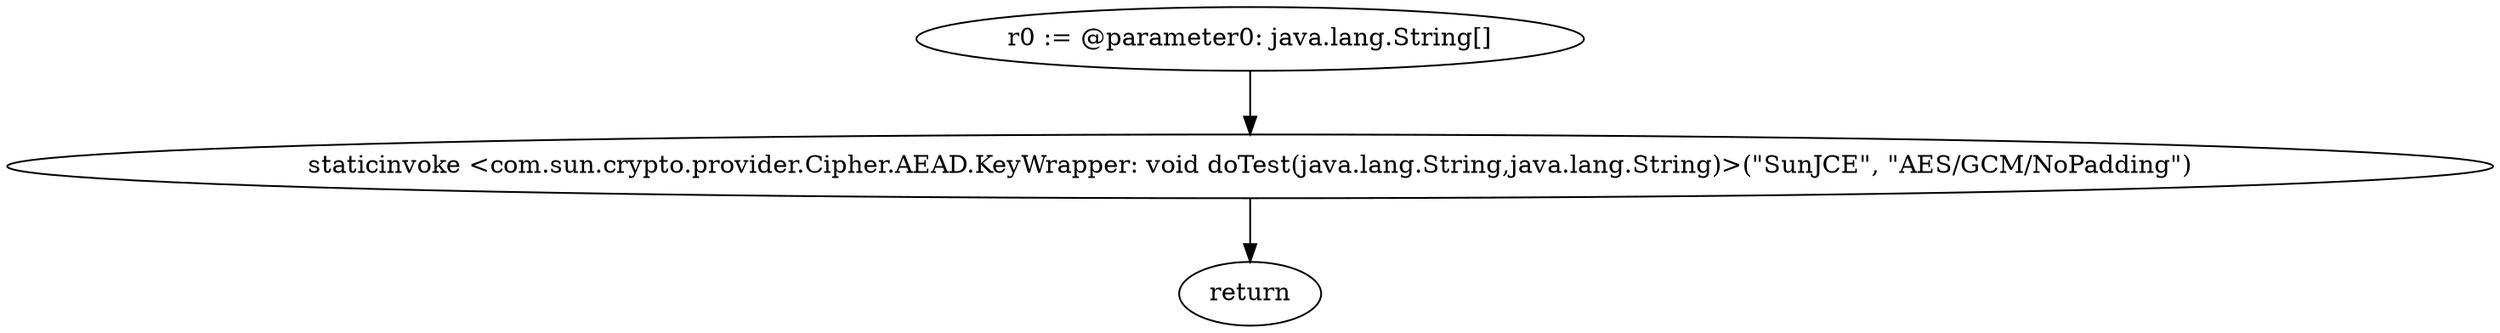 digraph "unitGraph" {
    "r0 := @parameter0: java.lang.String[]"
    "staticinvoke <com.sun.crypto.provider.Cipher.AEAD.KeyWrapper: void doTest(java.lang.String,java.lang.String)>(\"SunJCE\", \"AES/GCM/NoPadding\")"
    "return"
    "r0 := @parameter0: java.lang.String[]"->"staticinvoke <com.sun.crypto.provider.Cipher.AEAD.KeyWrapper: void doTest(java.lang.String,java.lang.String)>(\"SunJCE\", \"AES/GCM/NoPadding\")";
    "staticinvoke <com.sun.crypto.provider.Cipher.AEAD.KeyWrapper: void doTest(java.lang.String,java.lang.String)>(\"SunJCE\", \"AES/GCM/NoPadding\")"->"return";
}

